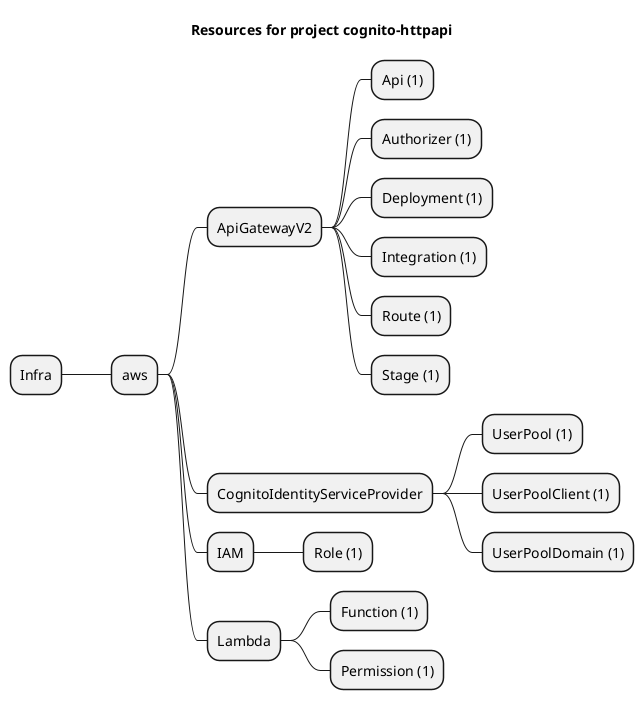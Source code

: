 @startmindmap
title Resources for project cognito-httpapi
skinparam monochrome true
+ Infra
++ aws
+++ ApiGatewayV2
++++ Api (1)
++++ Authorizer (1)
++++ Deployment (1)
++++ Integration (1)
++++ Route (1)
++++ Stage (1)
+++ CognitoIdentityServiceProvider
++++ UserPool (1)
++++ UserPoolClient (1)
++++ UserPoolDomain (1)
+++ IAM
++++ Role (1)
+++ Lambda
++++ Function (1)
++++ Permission (1)
@endmindmap